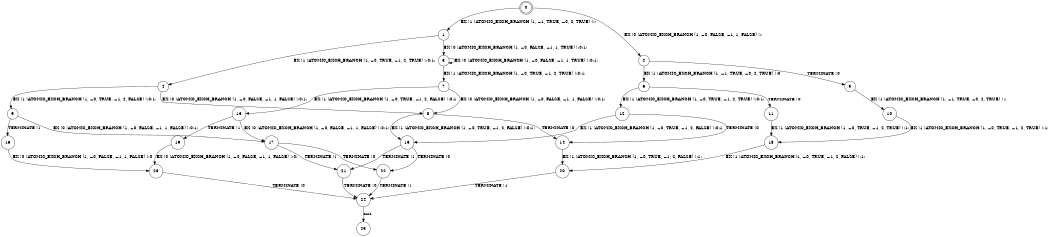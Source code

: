 digraph BCG {
size = "7, 10.5";
center = TRUE;
node [shape = circle];
0 [peripheries = 2];
0 -> 1 [label = "EX !1 !ATOMIC_EXCH_BRANCH (1, +1, TRUE, +0, 2, TRUE) !::"];
0 -> 2 [label = "EX !0 !ATOMIC_EXCH_BRANCH (1, +0, FALSE, +1, 1, FALSE) !::"];
1 -> 3 [label = "EX !0 !ATOMIC_EXCH_BRANCH (1, +0, FALSE, +1, 1, TRUE) !:0:1:"];
1 -> 4 [label = "EX !1 !ATOMIC_EXCH_BRANCH (1, +0, TRUE, +1, 2, TRUE) !:0:1:"];
2 -> 5 [label = "TERMINATE !0"];
2 -> 6 [label = "EX !1 !ATOMIC_EXCH_BRANCH (1, +1, TRUE, +0, 2, TRUE) !:0:"];
3 -> 7 [label = "EX !1 !ATOMIC_EXCH_BRANCH (1, +0, TRUE, +1, 2, TRUE) !:0:1:"];
3 -> 3 [label = "EX !0 !ATOMIC_EXCH_BRANCH (1, +0, FALSE, +1, 1, TRUE) !:0:1:"];
4 -> 8 [label = "EX !0 !ATOMIC_EXCH_BRANCH (1, +0, FALSE, +1, 1, FALSE) !:0:1:"];
4 -> 9 [label = "EX !1 !ATOMIC_EXCH_BRANCH (1, +0, TRUE, +1, 2, FALSE) !:0:1:"];
5 -> 10 [label = "EX !1 !ATOMIC_EXCH_BRANCH (1, +1, TRUE, +0, 2, TRUE) !::"];
6 -> 11 [label = "TERMINATE !0"];
6 -> 12 [label = "EX !1 !ATOMIC_EXCH_BRANCH (1, +0, TRUE, +1, 2, TRUE) !:0:1:"];
7 -> 13 [label = "EX !1 !ATOMIC_EXCH_BRANCH (1, +0, TRUE, +1, 2, FALSE) !:0:1:"];
7 -> 8 [label = "EX !0 !ATOMIC_EXCH_BRANCH (1, +0, FALSE, +1, 1, FALSE) !:0:1:"];
8 -> 14 [label = "TERMINATE !0"];
8 -> 15 [label = "EX !1 !ATOMIC_EXCH_BRANCH (1, +0, TRUE, +1, 2, FALSE) !:0:1:"];
9 -> 16 [label = "TERMINATE !1"];
9 -> 17 [label = "EX !0 !ATOMIC_EXCH_BRANCH (1, +0, FALSE, +1, 1, FALSE) !:0:1:"];
10 -> 18 [label = "EX !1 !ATOMIC_EXCH_BRANCH (1, +0, TRUE, +1, 2, TRUE) !:1:"];
11 -> 18 [label = "EX !1 !ATOMIC_EXCH_BRANCH (1, +0, TRUE, +1, 2, TRUE) !:1:"];
12 -> 14 [label = "TERMINATE !0"];
12 -> 15 [label = "EX !1 !ATOMIC_EXCH_BRANCH (1, +0, TRUE, +1, 2, FALSE) !:0:1:"];
13 -> 19 [label = "TERMINATE !1"];
13 -> 17 [label = "EX !0 !ATOMIC_EXCH_BRANCH (1, +0, FALSE, +1, 1, FALSE) !:0:1:"];
14 -> 20 [label = "EX !1 !ATOMIC_EXCH_BRANCH (1, +0, TRUE, +1, 2, FALSE) !:1:"];
15 -> 21 [label = "TERMINATE !1"];
15 -> 22 [label = "TERMINATE !0"];
16 -> 23 [label = "EX !0 !ATOMIC_EXCH_BRANCH (1, +0, FALSE, +1, 1, FALSE) !:0:"];
17 -> 21 [label = "TERMINATE !1"];
17 -> 22 [label = "TERMINATE !0"];
18 -> 20 [label = "EX !1 !ATOMIC_EXCH_BRANCH (1, +0, TRUE, +1, 2, FALSE) !:1:"];
19 -> 23 [label = "EX !0 !ATOMIC_EXCH_BRANCH (1, +0, FALSE, +1, 1, FALSE) !:0:"];
20 -> 24 [label = "TERMINATE !1"];
21 -> 24 [label = "TERMINATE !0"];
22 -> 24 [label = "TERMINATE !1"];
23 -> 24 [label = "TERMINATE !0"];
24 -> 25 [label = "exit"];
}
